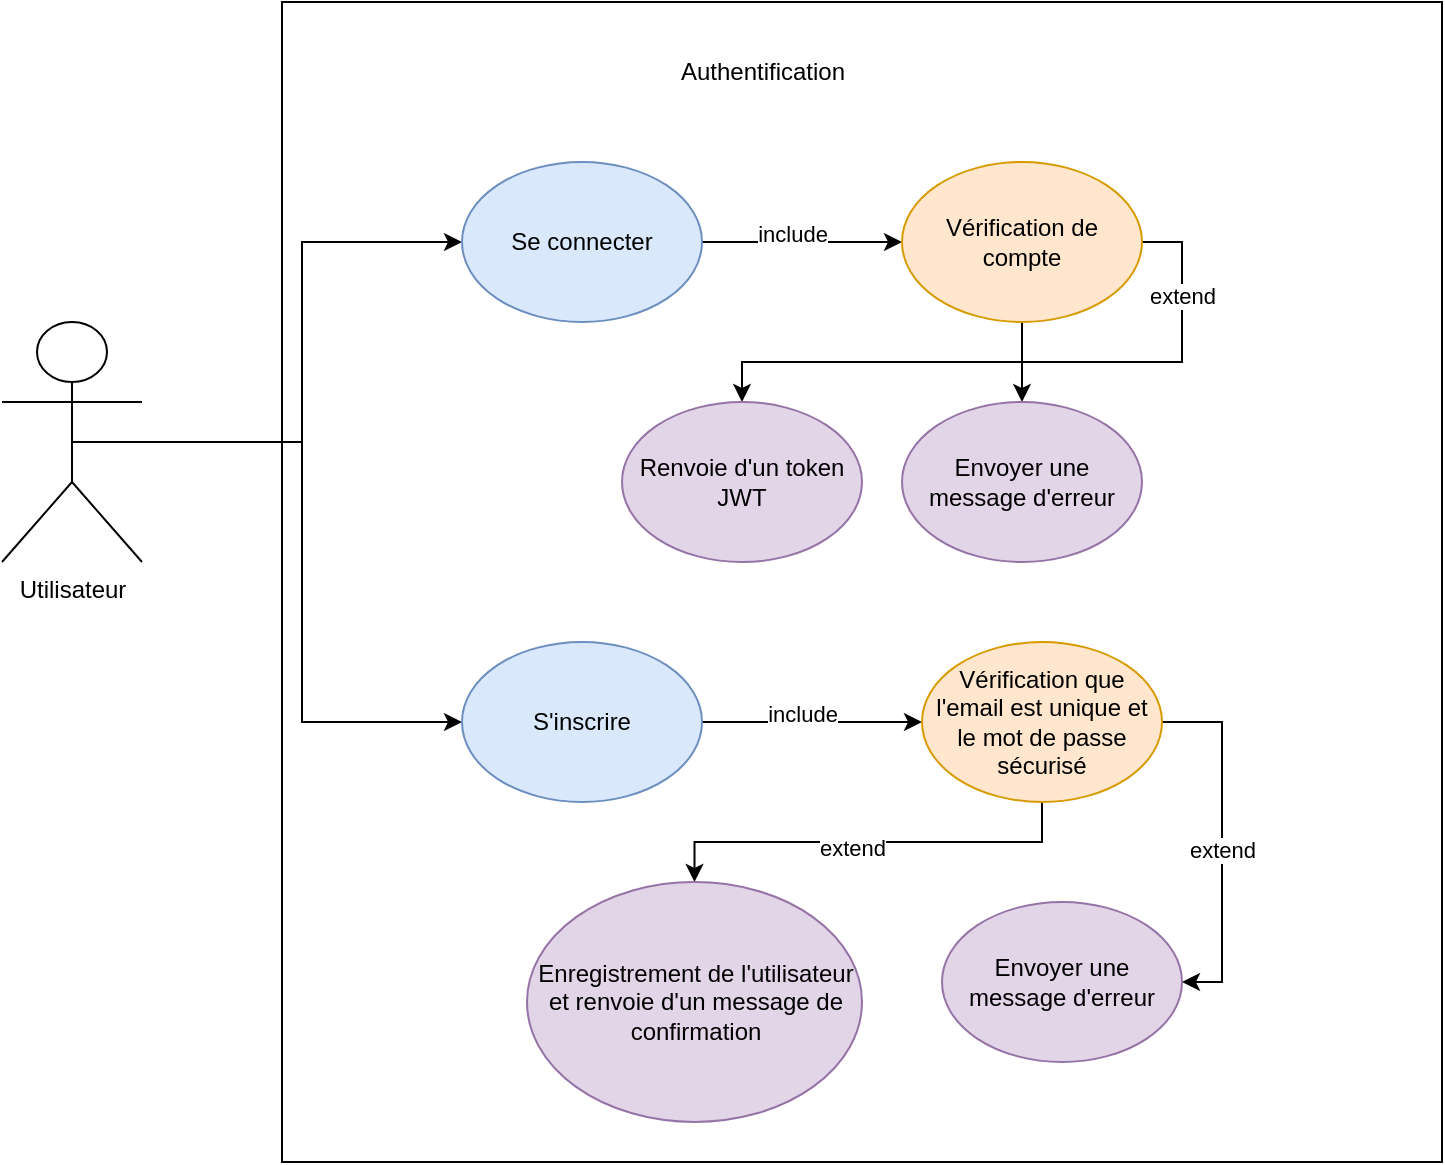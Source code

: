 <mxfile version="24.7.17">
  <diagram name="Page-1" id="-dCks2q-jp3kkcwOd5By">
    <mxGraphModel dx="1050" dy="621" grid="1" gridSize="10" guides="1" tooltips="1" connect="1" arrows="1" fold="1" page="1" pageScale="1" pageWidth="850" pageHeight="1100" math="0" shadow="0">
      <root>
        <mxCell id="0" />
        <mxCell id="1" parent="0" />
        <mxCell id="NlnUJi-LbzasbPeJpz73-1" value="" style="whiteSpace=wrap;html=1;aspect=fixed;" parent="1" vertex="1">
          <mxGeometry x="180" y="40" width="580" height="580" as="geometry" />
        </mxCell>
        <mxCell id="NlnUJi-LbzasbPeJpz73-2" value="Authentification" style="text;html=1;align=center;verticalAlign=middle;whiteSpace=wrap;rounded=0;" parent="1" vertex="1">
          <mxGeometry x="392.5" y="60" width="55" height="30" as="geometry" />
        </mxCell>
        <mxCell id="fZbAdbbGLhkL2Df5F8Bk-2" style="edgeStyle=orthogonalEdgeStyle;rounded=0;orthogonalLoop=1;jettySize=auto;html=1;exitX=0.5;exitY=0.5;exitDx=0;exitDy=0;exitPerimeter=0;entryX=0;entryY=0.5;entryDx=0;entryDy=0;" edge="1" parent="1" source="NlnUJi-LbzasbPeJpz73-3" target="NlnUJi-LbzasbPeJpz73-4">
          <mxGeometry relative="1" as="geometry" />
        </mxCell>
        <mxCell id="fZbAdbbGLhkL2Df5F8Bk-3" style="edgeStyle=orthogonalEdgeStyle;rounded=0;orthogonalLoop=1;jettySize=auto;html=1;exitX=0.5;exitY=0.5;exitDx=0;exitDy=0;exitPerimeter=0;entryX=0;entryY=0.5;entryDx=0;entryDy=0;" edge="1" parent="1" source="NlnUJi-LbzasbPeJpz73-3" target="NlnUJi-LbzasbPeJpz73-11">
          <mxGeometry relative="1" as="geometry" />
        </mxCell>
        <mxCell id="NlnUJi-LbzasbPeJpz73-3" value="Utilisateur" style="shape=umlActor;verticalLabelPosition=bottom;verticalAlign=top;html=1;outlineConnect=0;" parent="1" vertex="1">
          <mxGeometry x="40" y="200" width="70" height="120" as="geometry" />
        </mxCell>
        <mxCell id="NlnUJi-LbzasbPeJpz73-8" style="edgeStyle=orthogonalEdgeStyle;rounded=0;orthogonalLoop=1;jettySize=auto;html=1;" parent="1" source="NlnUJi-LbzasbPeJpz73-4" target="NlnUJi-LbzasbPeJpz73-5" edge="1">
          <mxGeometry relative="1" as="geometry" />
        </mxCell>
        <mxCell id="fZbAdbbGLhkL2Df5F8Bk-9" value="include" style="edgeLabel;html=1;align=center;verticalAlign=middle;resizable=0;points=[];" vertex="1" connectable="0" parent="NlnUJi-LbzasbPeJpz73-8">
          <mxGeometry x="-0.104" y="4" relative="1" as="geometry">
            <mxPoint as="offset" />
          </mxGeometry>
        </mxCell>
        <mxCell id="NlnUJi-LbzasbPeJpz73-4" value="Se connecter" style="ellipse;whiteSpace=wrap;html=1;fillColor=#dae8fc;strokeColor=#6c8ebf;" parent="1" vertex="1">
          <mxGeometry x="270" y="120" width="120" height="80" as="geometry" />
        </mxCell>
        <mxCell id="NlnUJi-LbzasbPeJpz73-9" style="edgeStyle=orthogonalEdgeStyle;rounded=0;orthogonalLoop=1;jettySize=auto;html=1;exitX=0.5;exitY=1;exitDx=0;exitDy=0;" parent="1" source="NlnUJi-LbzasbPeJpz73-5" target="NlnUJi-LbzasbPeJpz73-7" edge="1">
          <mxGeometry relative="1" as="geometry" />
        </mxCell>
        <mxCell id="NlnUJi-LbzasbPeJpz73-10" style="edgeStyle=orthogonalEdgeStyle;rounded=0;orthogonalLoop=1;jettySize=auto;html=1;exitX=1;exitY=0.5;exitDx=0;exitDy=0;" parent="1" source="NlnUJi-LbzasbPeJpz73-5" target="NlnUJi-LbzasbPeJpz73-6" edge="1">
          <mxGeometry relative="1" as="geometry" />
        </mxCell>
        <mxCell id="fZbAdbbGLhkL2Df5F8Bk-10" value="extend" style="edgeLabel;html=1;align=center;verticalAlign=middle;resizable=0;points=[];" vertex="1" connectable="0" parent="NlnUJi-LbzasbPeJpz73-10">
          <mxGeometry x="-0.478" relative="1" as="geometry">
            <mxPoint as="offset" />
          </mxGeometry>
        </mxCell>
        <mxCell id="NlnUJi-LbzasbPeJpz73-5" value="Vérification de compte" style="ellipse;whiteSpace=wrap;html=1;fillColor=#ffe6cc;strokeColor=#d79b00;" parent="1" vertex="1">
          <mxGeometry x="490" y="120" width="120" height="80" as="geometry" />
        </mxCell>
        <mxCell id="NlnUJi-LbzasbPeJpz73-6" value="Envoyer une message d&#39;erreur" style="ellipse;whiteSpace=wrap;html=1;fillColor=#e1d5e7;strokeColor=#9673a6;" parent="1" vertex="1">
          <mxGeometry x="490" y="240" width="120" height="80" as="geometry" />
        </mxCell>
        <mxCell id="NlnUJi-LbzasbPeJpz73-7" value="&lt;div&gt;Renvoie d&#39;un token JWT&lt;/div&gt;" style="ellipse;whiteSpace=wrap;html=1;fillColor=#e1d5e7;strokeColor=#9673a6;" parent="1" vertex="1">
          <mxGeometry x="350" y="240" width="120" height="80" as="geometry" />
        </mxCell>
        <mxCell id="fZbAdbbGLhkL2Df5F8Bk-4" style="edgeStyle=orthogonalEdgeStyle;rounded=0;orthogonalLoop=1;jettySize=auto;html=1;exitX=1;exitY=0.5;exitDx=0;exitDy=0;" edge="1" parent="1" source="NlnUJi-LbzasbPeJpz73-11" target="fZbAdbbGLhkL2Df5F8Bk-1">
          <mxGeometry relative="1" as="geometry" />
        </mxCell>
        <mxCell id="fZbAdbbGLhkL2Df5F8Bk-12" value="include" style="edgeLabel;html=1;align=center;verticalAlign=middle;resizable=0;points=[];" vertex="1" connectable="0" parent="fZbAdbbGLhkL2Df5F8Bk-4">
          <mxGeometry x="-0.095" y="4" relative="1" as="geometry">
            <mxPoint as="offset" />
          </mxGeometry>
        </mxCell>
        <mxCell id="NlnUJi-LbzasbPeJpz73-11" value="S&#39;inscrire" style="ellipse;whiteSpace=wrap;html=1;fillColor=#dae8fc;strokeColor=#6c8ebf;" parent="1" vertex="1">
          <mxGeometry x="270" y="360" width="120" height="80" as="geometry" />
        </mxCell>
        <mxCell id="fZbAdbbGLhkL2Df5F8Bk-7" style="edgeStyle=orthogonalEdgeStyle;rounded=0;orthogonalLoop=1;jettySize=auto;html=1;exitX=0.5;exitY=1;exitDx=0;exitDy=0;" edge="1" parent="1" source="fZbAdbbGLhkL2Df5F8Bk-1" target="fZbAdbbGLhkL2Df5F8Bk-5">
          <mxGeometry relative="1" as="geometry" />
        </mxCell>
        <mxCell id="fZbAdbbGLhkL2Df5F8Bk-13" value="extend" style="edgeLabel;html=1;align=center;verticalAlign=middle;resizable=0;points=[];" vertex="1" connectable="0" parent="fZbAdbbGLhkL2Df5F8Bk-7">
          <mxGeometry x="0.078" y="3" relative="1" as="geometry">
            <mxPoint as="offset" />
          </mxGeometry>
        </mxCell>
        <mxCell id="fZbAdbbGLhkL2Df5F8Bk-8" style="edgeStyle=orthogonalEdgeStyle;rounded=0;orthogonalLoop=1;jettySize=auto;html=1;exitX=1;exitY=0.5;exitDx=0;exitDy=0;entryX=1;entryY=0.5;entryDx=0;entryDy=0;" edge="1" parent="1" source="fZbAdbbGLhkL2Df5F8Bk-1" target="fZbAdbbGLhkL2Df5F8Bk-6">
          <mxGeometry relative="1" as="geometry" />
        </mxCell>
        <mxCell id="fZbAdbbGLhkL2Df5F8Bk-14" value="extend" style="edgeLabel;html=1;align=center;verticalAlign=middle;resizable=0;points=[];" vertex="1" connectable="0" parent="fZbAdbbGLhkL2Df5F8Bk-8">
          <mxGeometry x="0.038" relative="1" as="geometry">
            <mxPoint as="offset" />
          </mxGeometry>
        </mxCell>
        <mxCell id="fZbAdbbGLhkL2Df5F8Bk-1" value="Vérification que l&#39;email est unique et le mot de passe sécurisé" style="ellipse;whiteSpace=wrap;html=1;fillColor=#ffe6cc;strokeColor=#d79b00;" vertex="1" parent="1">
          <mxGeometry x="500" y="360" width="120" height="80" as="geometry" />
        </mxCell>
        <mxCell id="fZbAdbbGLhkL2Df5F8Bk-5" value="Enregistrement de l&#39;utilisateur et renvoie d&#39;un message de confirmation" style="ellipse;whiteSpace=wrap;html=1;fillColor=#e1d5e7;strokeColor=#9673a6;" vertex="1" parent="1">
          <mxGeometry x="302.5" y="480" width="167.5" height="120" as="geometry" />
        </mxCell>
        <mxCell id="fZbAdbbGLhkL2Df5F8Bk-6" value="Envoyer une message d&#39;erreur" style="ellipse;whiteSpace=wrap;html=1;fillColor=#e1d5e7;strokeColor=#9673a6;" vertex="1" parent="1">
          <mxGeometry x="510" y="490" width="120" height="80" as="geometry" />
        </mxCell>
      </root>
    </mxGraphModel>
  </diagram>
</mxfile>
